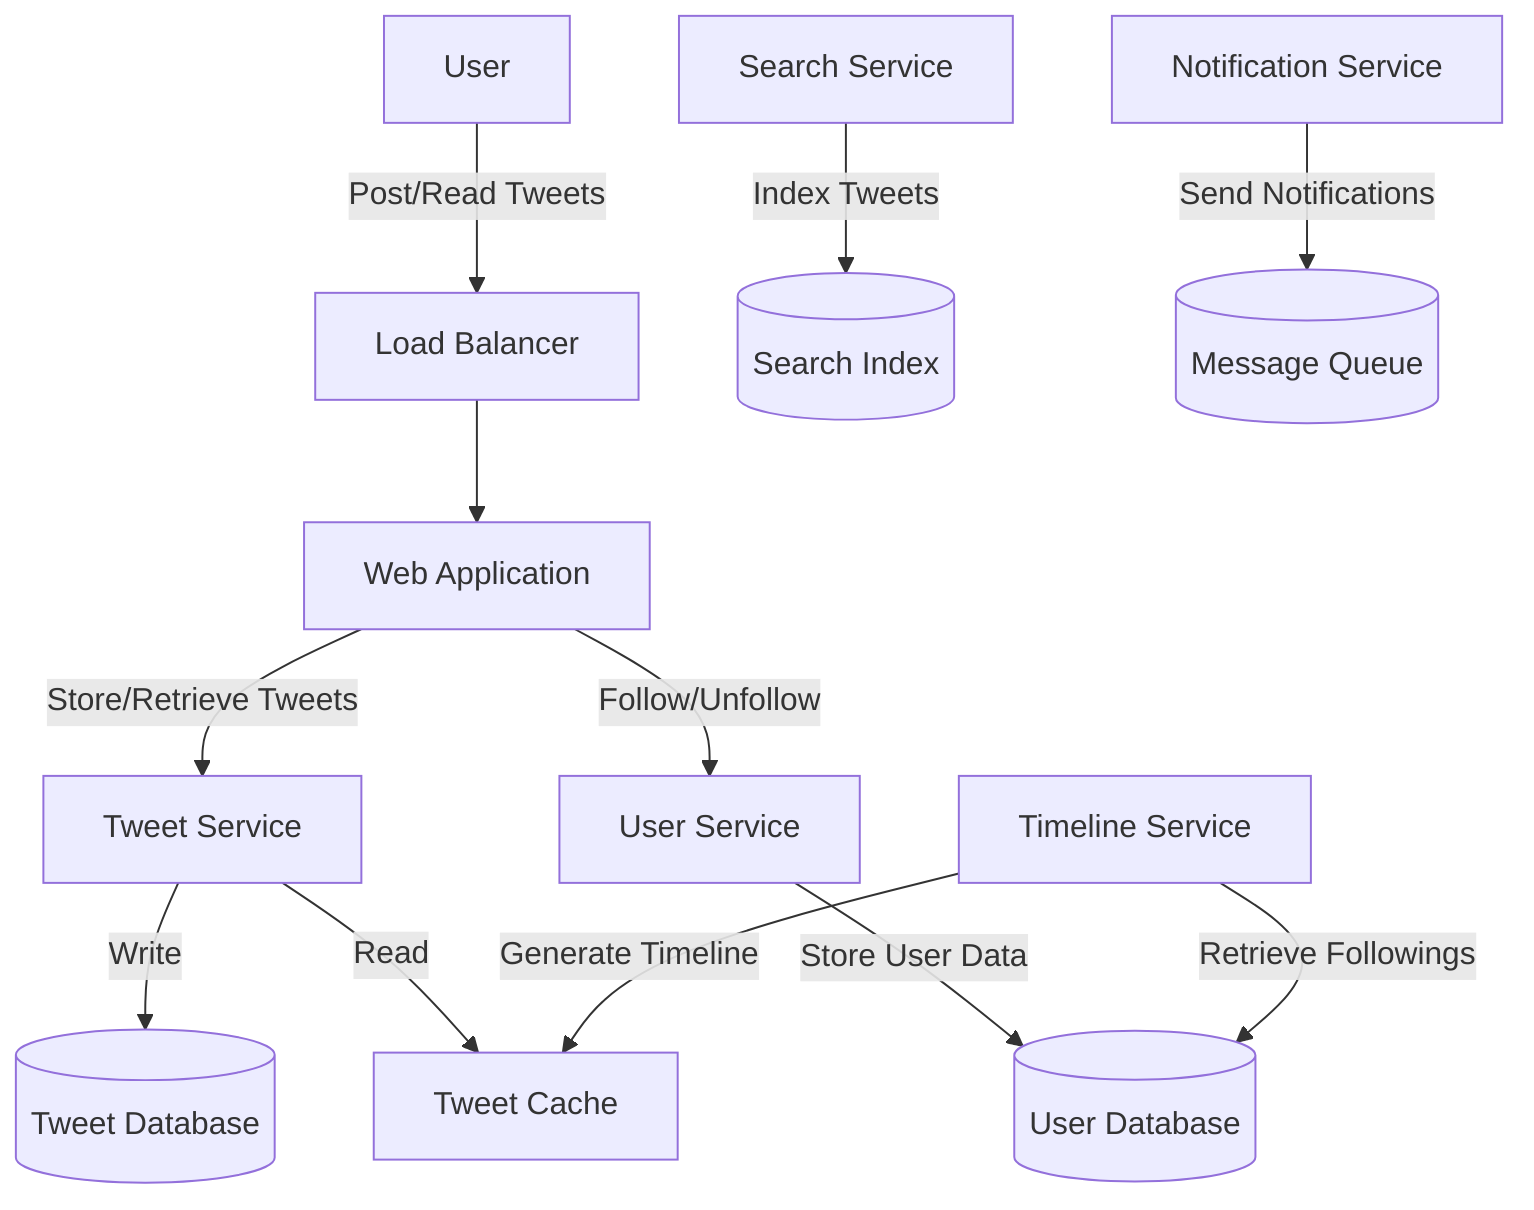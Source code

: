 graph TD
    User[User] -->|Post/Read Tweets| LB[Load Balancer]
    LB --> WebApp[Web Application]
    WebApp -->|Store/Retrieve Tweets| TweetService[Tweet Service]
    TweetService -->|Write| TweetDB[(Tweet Database)]
    TweetService -->|Read| TweetCache[Tweet Cache]
    WebApp -->|Follow/Unfollow| UserService[User Service]
    UserService -->|Store User Data| UserDB[(User Database)]
    TimelineService[Timeline Service] -->|Generate Timeline| TweetCache
    TimelineService -->|Retrieve Followings| UserDB
    SearchService[Search Service] -->|Index Tweets| SearchIndex[(Search Index)]
    NotificationService[Notification Service] -->|Send Notifications| MessageQueue[(Message Queue)]